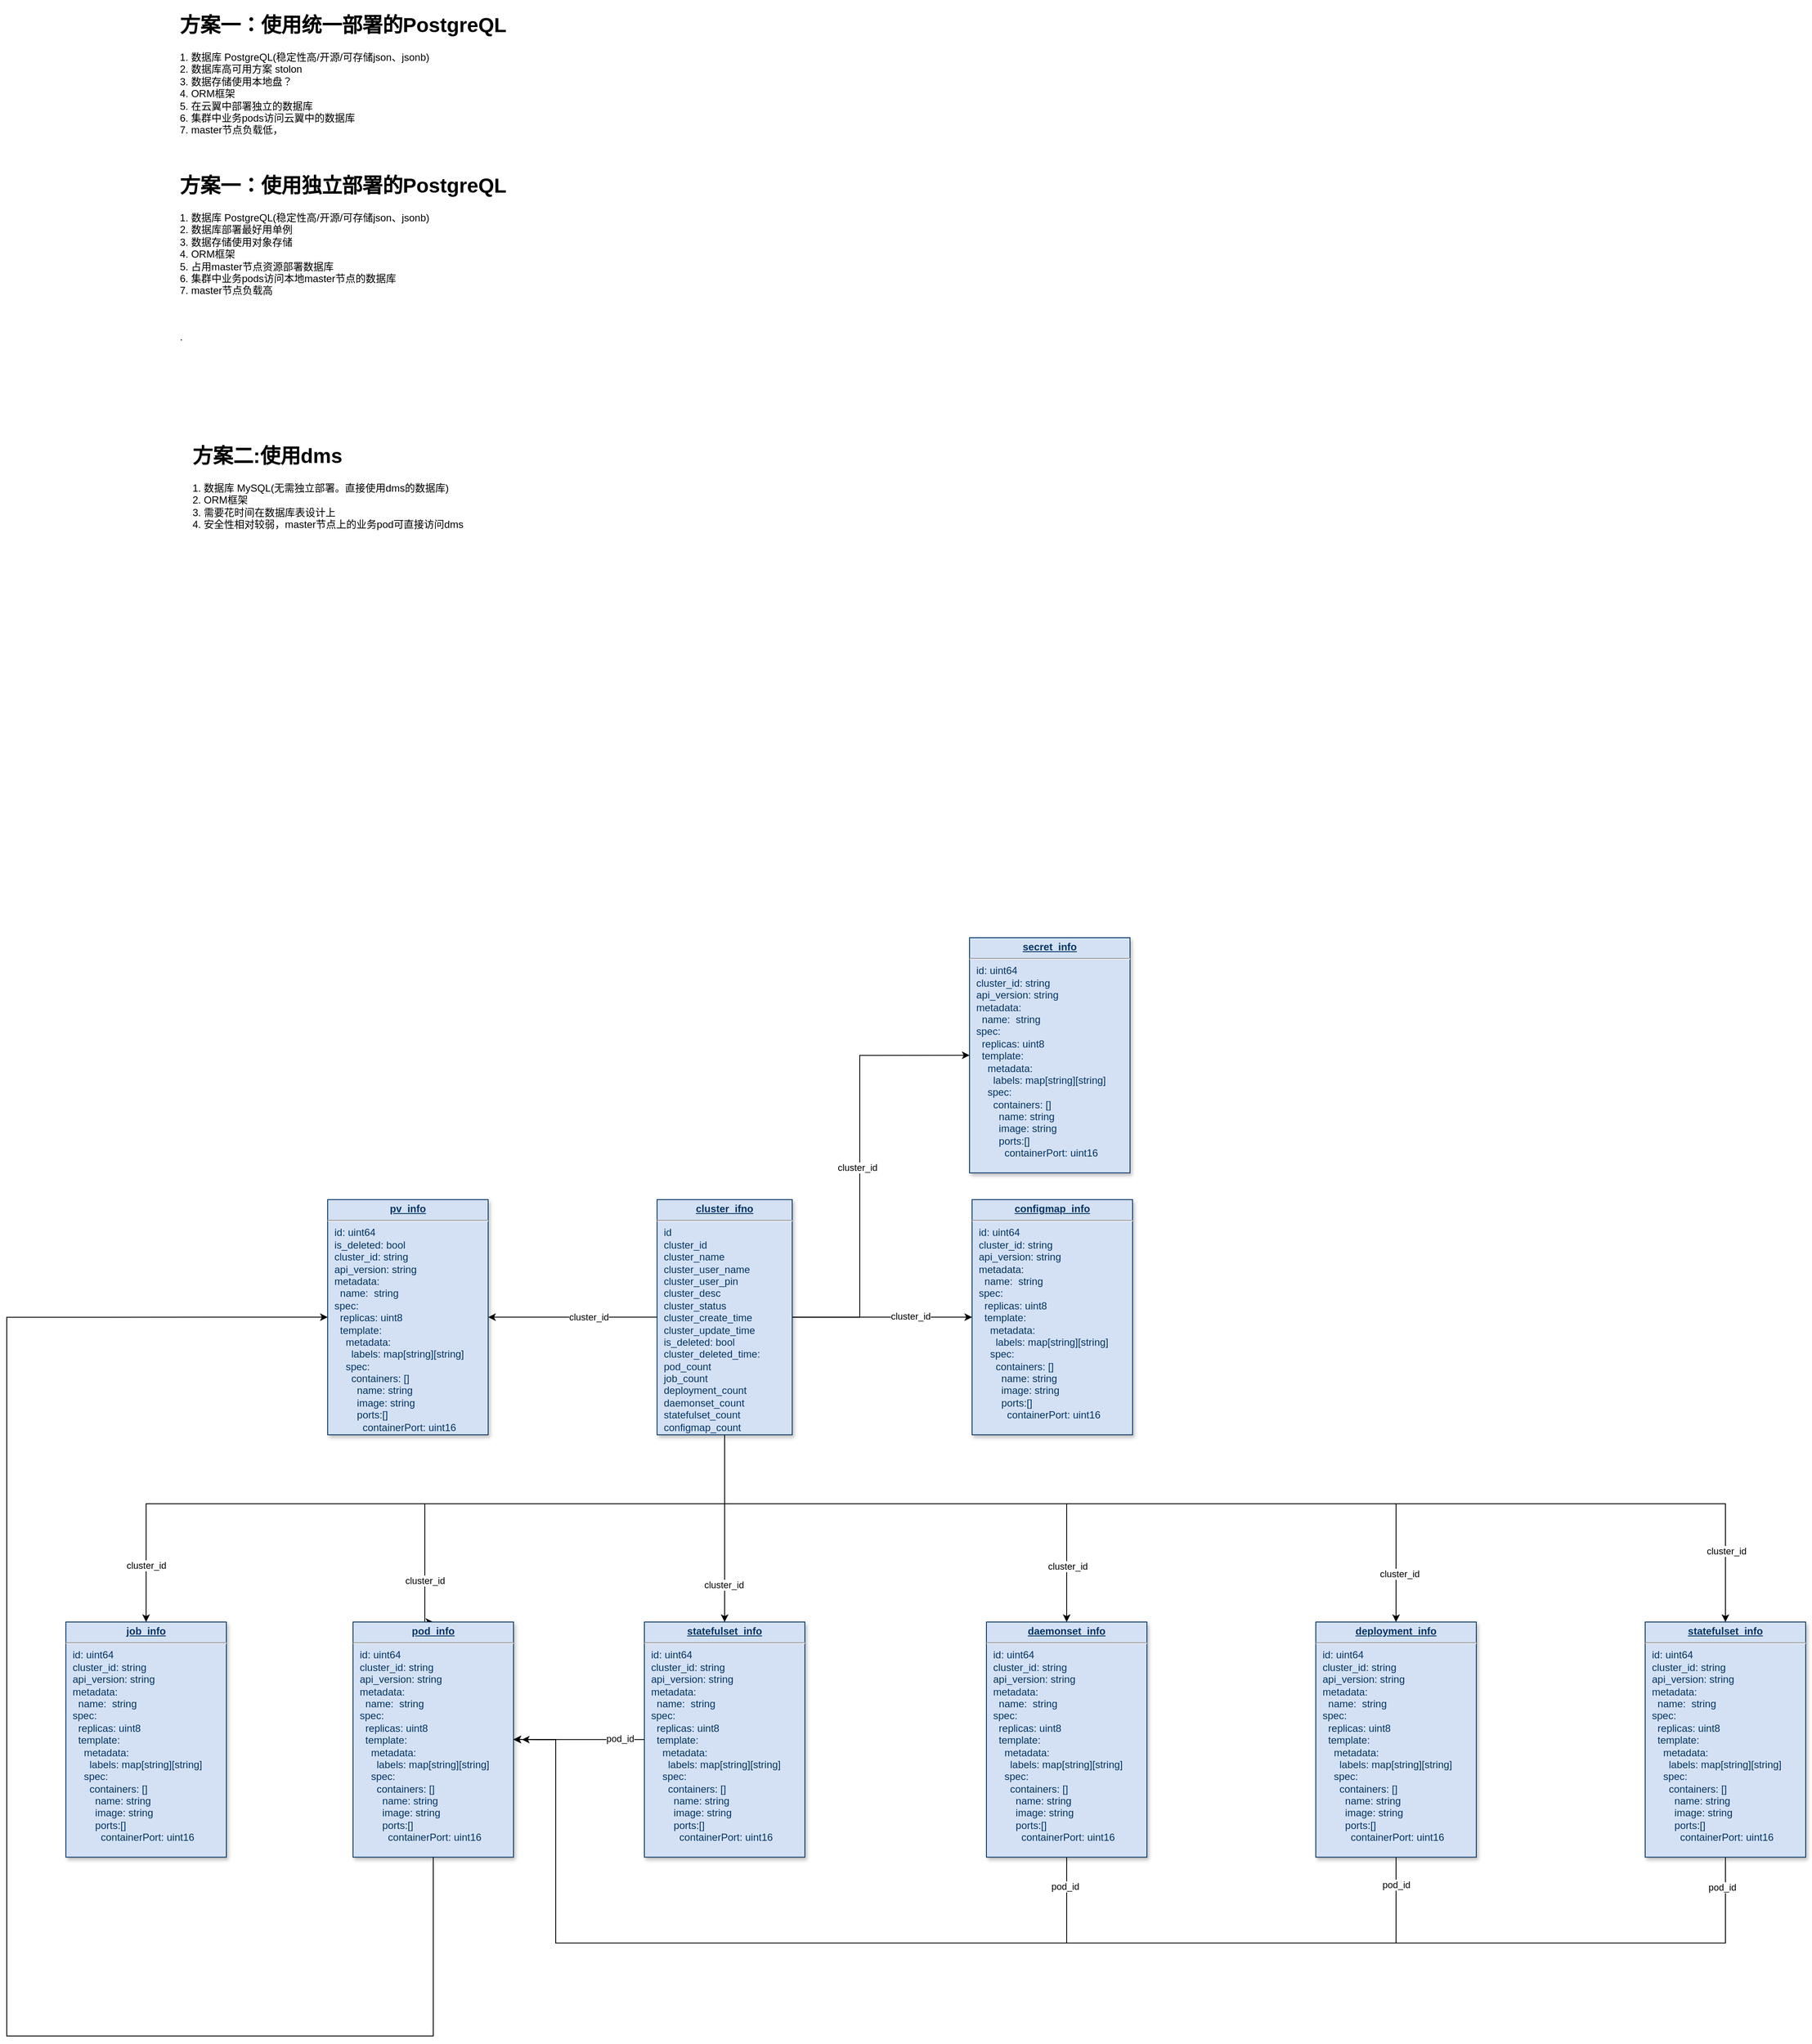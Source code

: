 <mxfile version="14.6.13" type="github">
  <diagram name="Page-1" id="efa7a0a1-bf9b-a30e-e6df-94a7791c09e9">
    <mxGraphModel dx="3768" dy="2290" grid="1" gridSize="10" guides="1" tooltips="1" connect="1" arrows="1" fold="1" page="1" pageScale="1" pageWidth="826" pageHeight="1169" background="#ffffff" math="0" shadow="0">
      <root>
        <mxCell id="0" />
        <mxCell id="1" parent="0" />
        <mxCell id="mZiMFnjM9PpdxxEZNTX5-127" style="edgeStyle=orthogonalEdgeStyle;rounded=0;orthogonalLoop=1;jettySize=auto;html=1;entryX=0.5;entryY=0;entryDx=0;entryDy=0;" edge="1" parent="1" source="25" target="mZiMFnjM9PpdxxEZNTX5-122">
          <mxGeometry relative="1" as="geometry" />
        </mxCell>
        <mxCell id="mZiMFnjM9PpdxxEZNTX5-144" value="cluster_id" style="edgeLabel;html=1;align=center;verticalAlign=middle;resizable=0;points=[];" vertex="1" connectable="0" parent="mZiMFnjM9PpdxxEZNTX5-127">
          <mxGeometry x="0.599" y="-1" relative="1" as="geometry">
            <mxPoint as="offset" />
          </mxGeometry>
        </mxCell>
        <mxCell id="mZiMFnjM9PpdxxEZNTX5-129" value="" style="edgeStyle=orthogonalEdgeStyle;rounded=0;orthogonalLoop=1;jettySize=auto;html=1;" edge="1" parent="1" source="25" target="mZiMFnjM9PpdxxEZNTX5-125">
          <mxGeometry relative="1" as="geometry" />
        </mxCell>
        <mxCell id="mZiMFnjM9PpdxxEZNTX5-130" value="cluster_id" style="edgeLabel;html=1;align=center;verticalAlign=middle;resizable=0;points=[];" vertex="1" connectable="0" parent="mZiMFnjM9PpdxxEZNTX5-129">
          <mxGeometry x="0.254" y="1" relative="1" as="geometry">
            <mxPoint x="6" as="offset" />
          </mxGeometry>
        </mxCell>
        <mxCell id="mZiMFnjM9PpdxxEZNTX5-131" style="edgeStyle=orthogonalEdgeStyle;rounded=0;orthogonalLoop=1;jettySize=auto;html=1;entryX=0;entryY=0.5;entryDx=0;entryDy=0;" edge="1" parent="1" source="25" target="mZiMFnjM9PpdxxEZNTX5-126">
          <mxGeometry relative="1" as="geometry">
            <Array as="points">
              <mxPoint x="280" y="429" />
              <mxPoint x="280" y="119" />
            </Array>
          </mxGeometry>
        </mxCell>
        <mxCell id="mZiMFnjM9PpdxxEZNTX5-133" value="cluster_id" style="edgeLabel;html=1;align=center;verticalAlign=middle;resizable=0;points=[];" vertex="1" connectable="0" parent="mZiMFnjM9PpdxxEZNTX5-131">
          <mxGeometry x="-0.011" y="3" relative="1" as="geometry">
            <mxPoint as="offset" />
          </mxGeometry>
        </mxCell>
        <mxCell id="mZiMFnjM9PpdxxEZNTX5-134" style="edgeStyle=orthogonalEdgeStyle;rounded=0;orthogonalLoop=1;jettySize=auto;html=1;" edge="1" parent="1" source="25" target="mZiMFnjM9PpdxxEZNTX5-124">
          <mxGeometry relative="1" as="geometry" />
        </mxCell>
        <mxCell id="mZiMFnjM9PpdxxEZNTX5-135" value="cluster_id" style="edgeLabel;html=1;align=center;verticalAlign=middle;resizable=0;points=[];" vertex="1" connectable="0" parent="mZiMFnjM9PpdxxEZNTX5-134">
          <mxGeometry x="-0.19" relative="1" as="geometry">
            <mxPoint as="offset" />
          </mxGeometry>
        </mxCell>
        <mxCell id="mZiMFnjM9PpdxxEZNTX5-136" style="edgeStyle=orthogonalEdgeStyle;rounded=0;orthogonalLoop=1;jettySize=auto;html=1;" edge="1" parent="1" source="25" target="mZiMFnjM9PpdxxEZNTX5-119">
          <mxGeometry relative="1" as="geometry">
            <Array as="points">
              <mxPoint x="120" y="650" />
              <mxPoint x="-565" y="650" />
            </Array>
          </mxGeometry>
        </mxCell>
        <mxCell id="mZiMFnjM9PpdxxEZNTX5-146" value="cluster_id" style="edgeLabel;html=1;align=center;verticalAlign=middle;resizable=0;points=[];" vertex="1" connectable="0" parent="mZiMFnjM9PpdxxEZNTX5-136">
          <mxGeometry x="0.852" relative="1" as="geometry">
            <mxPoint as="offset" />
          </mxGeometry>
        </mxCell>
        <mxCell id="mZiMFnjM9PpdxxEZNTX5-137" style="edgeStyle=orthogonalEdgeStyle;rounded=0;orthogonalLoop=1;jettySize=auto;html=1;entryX=0.5;entryY=0;entryDx=0;entryDy=0;" edge="1" parent="1" target="mZiMFnjM9PpdxxEZNTX5-114">
          <mxGeometry relative="1" as="geometry">
            <mxPoint x="120" y="570" as="sourcePoint" />
            <Array as="points">
              <mxPoint x="120" y="650" />
              <mxPoint x="-235" y="650" />
            </Array>
          </mxGeometry>
        </mxCell>
        <mxCell id="mZiMFnjM9PpdxxEZNTX5-145" value="cluster_id" style="edgeLabel;html=1;align=center;verticalAlign=middle;resizable=0;points=[];" vertex="1" connectable="0" parent="mZiMFnjM9PpdxxEZNTX5-137">
          <mxGeometry x="0.799" relative="1" as="geometry">
            <mxPoint as="offset" />
          </mxGeometry>
        </mxCell>
        <mxCell id="mZiMFnjM9PpdxxEZNTX5-138" style="edgeStyle=orthogonalEdgeStyle;rounded=0;orthogonalLoop=1;jettySize=auto;html=1;" edge="1" parent="1" source="25" target="mZiMFnjM9PpdxxEZNTX5-121">
          <mxGeometry relative="1" as="geometry">
            <Array as="points">
              <mxPoint x="120" y="650" />
              <mxPoint x="525" y="650" />
            </Array>
          </mxGeometry>
        </mxCell>
        <mxCell id="mZiMFnjM9PpdxxEZNTX5-142" value="cluster_id" style="edgeLabel;html=1;align=center;verticalAlign=middle;resizable=0;points=[];" vertex="1" connectable="0" parent="mZiMFnjM9PpdxxEZNTX5-138">
          <mxGeometry x="0.787" y="1" relative="1" as="geometry">
            <mxPoint as="offset" />
          </mxGeometry>
        </mxCell>
        <mxCell id="mZiMFnjM9PpdxxEZNTX5-140" style="edgeStyle=orthogonalEdgeStyle;rounded=0;orthogonalLoop=1;jettySize=auto;html=1;" edge="1" parent="1" source="25" target="mZiMFnjM9PpdxxEZNTX5-123">
          <mxGeometry relative="1" as="geometry">
            <Array as="points">
              <mxPoint x="120" y="650" />
              <mxPoint x="1305" y="650" />
            </Array>
          </mxGeometry>
        </mxCell>
        <mxCell id="mZiMFnjM9PpdxxEZNTX5-143" value="cluster_id" style="edgeLabel;html=1;align=center;verticalAlign=middle;resizable=0;points=[];" vertex="1" connectable="0" parent="mZiMFnjM9PpdxxEZNTX5-140">
          <mxGeometry x="0.88" y="1" relative="1" as="geometry">
            <mxPoint as="offset" />
          </mxGeometry>
        </mxCell>
        <mxCell id="mZiMFnjM9PpdxxEZNTX5-152" style="edgeStyle=orthogonalEdgeStyle;rounded=0;orthogonalLoop=1;jettySize=auto;html=1;entryX=0.5;entryY=0;entryDx=0;entryDy=0;" edge="1" parent="1" source="25" target="mZiMFnjM9PpdxxEZNTX5-120">
          <mxGeometry relative="1" as="geometry">
            <Array as="points">
              <mxPoint x="120" y="650" />
              <mxPoint x="915" y="650" />
            </Array>
          </mxGeometry>
        </mxCell>
        <mxCell id="mZiMFnjM9PpdxxEZNTX5-153" value="cluster_id" style="edgeLabel;html=1;align=center;verticalAlign=middle;resizable=0;points=[];" vertex="1" connectable="0" parent="mZiMFnjM9PpdxxEZNTX5-152">
          <mxGeometry x="0.888" y="4" relative="1" as="geometry">
            <mxPoint as="offset" />
          </mxGeometry>
        </mxCell>
        <mxCell id="25" value="&lt;p style=&quot;margin: 0px ; margin-top: 4px ; text-align: center ; text-decoration: underline&quot;&gt;&lt;b&gt;cluster_ifno&lt;/b&gt;&lt;/p&gt;&lt;hr&gt;&lt;p style=&quot;margin: 0px ; margin-left: 8px&quot;&gt;id&lt;/p&gt;&lt;p style=&quot;margin: 0px ; margin-left: 8px&quot;&gt;cluster_id&lt;/p&gt;&lt;p style=&quot;margin: 0px ; margin-left: 8px&quot;&gt;cluster_name&lt;/p&gt;&lt;p style=&quot;margin: 0px ; margin-left: 8px&quot;&gt;cluster_user_name&lt;/p&gt;&lt;p style=&quot;margin: 0px ; margin-left: 8px&quot;&gt;cluster_user_pin&lt;/p&gt;&lt;p style=&quot;margin: 0px ; margin-left: 8px&quot;&gt;cluster_desc&lt;/p&gt;&lt;p style=&quot;margin: 0px ; margin-left: 8px&quot;&gt;cluster_status&lt;/p&gt;&lt;p style=&quot;margin: 0px ; margin-left: 8px&quot;&gt;cluster_create_time&lt;/p&gt;&lt;p style=&quot;margin: 0px ; margin-left: 8px&quot;&gt;cluster_update_time&lt;/p&gt;&lt;p style=&quot;margin: 0px ; margin-left: 8px&quot;&gt;is_deleted: bool&lt;br&gt;&lt;/p&gt;&lt;p style=&quot;margin: 0px ; margin-left: 8px&quot;&gt;cluster_deleted_time:&lt;/p&gt;&lt;p style=&quot;margin: 0px ; margin-left: 8px&quot;&gt;pod_count&lt;/p&gt;&lt;p style=&quot;margin: 0px ; margin-left: 8px&quot;&gt;job_count&lt;/p&gt;&lt;p style=&quot;margin: 0px ; margin-left: 8px&quot;&gt;deployment_count&lt;/p&gt;&lt;p style=&quot;margin: 0px ; margin-left: 8px&quot;&gt;daemonset_count&lt;/p&gt;&lt;p style=&quot;margin: 0px ; margin-left: 8px&quot;&gt;statefulset_count&lt;/p&gt;&lt;p style=&quot;margin: 0px ; margin-left: 8px&quot;&gt;configmap_count&lt;/p&gt;&lt;p style=&quot;margin: 0px ; margin-left: 8px&quot;&gt;secret_coount&lt;/p&gt;&lt;p style=&quot;margin: 0px ; margin-left: 8px&quot;&gt;pv_count&lt;/p&gt;&lt;p style=&quot;margin: 0px ; margin-left: 8px&quot;&gt;&lt;br&gt;&lt;/p&gt;&lt;p style=&quot;margin: 0px ; margin-left: 8px&quot;&gt;&lt;br&gt;&lt;/p&gt;" style="verticalAlign=top;align=left;overflow=fill;fontSize=12;fontFamily=Helvetica;html=1;strokeColor=#003366;shadow=1;fillColor=#D4E1F5;fontColor=#003366" parent="1" vertex="1">
          <mxGeometry x="40" y="290" width="160" height="278.36" as="geometry" />
        </mxCell>
        <mxCell id="mZiMFnjM9PpdxxEZNTX5-114" value="&lt;p style=&quot;margin: 0px ; margin-top: 4px ; text-align: center ; text-decoration: underline&quot;&gt;&lt;b&gt;pod_info&lt;/b&gt;&lt;/p&gt;&lt;hr&gt;&lt;p style=&quot;margin: 0px ; margin-left: 8px&quot;&gt;id: uint64&lt;/p&gt;&lt;p style=&quot;margin: 0px ; margin-left: 8px&quot;&gt;cluster_id: string&lt;/p&gt;&lt;p style=&quot;margin: 0px ; margin-left: 8px&quot;&gt;api_version: string&lt;/p&gt;&lt;p style=&quot;margin: 0px ; margin-left: 8px&quot;&gt;metadata:&lt;/p&gt;&lt;p style=&quot;margin: 0px ; margin-left: 8px&quot;&gt;&amp;nbsp; name:&amp;nbsp; string&lt;/p&gt;&lt;p style=&quot;margin: 0px ; margin-left: 8px&quot;&gt;spec:&lt;/p&gt;&lt;p style=&quot;margin: 0px ; margin-left: 8px&quot;&gt;&amp;nbsp; replicas: uint8&lt;/p&gt;&lt;p style=&quot;margin: 0px ; margin-left: 8px&quot;&gt;&amp;nbsp; template:&lt;/p&gt;&lt;p style=&quot;margin: 0px ; margin-left: 8px&quot;&gt;&amp;nbsp; &amp;nbsp; metadata:&amp;nbsp;&lt;/p&gt;&lt;p style=&quot;margin: 0px ; margin-left: 8px&quot;&gt;&amp;nbsp; &amp;nbsp; &amp;nbsp; labels: map[string][string]&lt;/p&gt;&lt;p style=&quot;margin: 0px ; margin-left: 8px&quot;&gt;&amp;nbsp; &amp;nbsp; spec:&lt;/p&gt;&lt;p style=&quot;margin: 0px ; margin-left: 8px&quot;&gt;&amp;nbsp; &amp;nbsp; &amp;nbsp; containers: []&lt;/p&gt;&lt;p style=&quot;margin: 0px ; margin-left: 8px&quot;&gt;&amp;nbsp; &amp;nbsp; &amp;nbsp; &amp;nbsp; name: string&lt;/p&gt;&lt;p style=&quot;margin: 0px ; margin-left: 8px&quot;&gt;&amp;nbsp; &amp;nbsp; &amp;nbsp; &amp;nbsp; image: string&lt;br&gt;&lt;/p&gt;&lt;p style=&quot;margin: 0px ; margin-left: 8px&quot;&gt;&amp;nbsp; &amp;nbsp; &amp;nbsp; &amp;nbsp; ports:[]&lt;br&gt;&lt;/p&gt;&lt;p style=&quot;margin: 0px ; margin-left: 8px&quot;&gt;&amp;nbsp; &amp;nbsp; &amp;nbsp; &amp;nbsp; &amp;nbsp; containerPort: uint16&lt;br&gt;&lt;/p&gt;&lt;p style=&quot;margin: 0px ; margin-left: 8px&quot;&gt;&amp;nbsp; &amp;nbsp; &amp;nbsp; &amp;nbsp; &amp;nbsp;&amp;nbsp;&lt;br&gt;&lt;/p&gt;&lt;p style=&quot;margin: 0px ; margin-left: 8px&quot;&gt;&amp;nbsp;&amp;nbsp;&lt;br&gt;&lt;/p&gt;&lt;p style=&quot;margin: 0px ; margin-left: 8px&quot;&gt;&lt;br&gt;&lt;/p&gt;" style="verticalAlign=top;align=left;overflow=fill;fontSize=12;fontFamily=Helvetica;html=1;strokeColor=#003366;shadow=1;fillColor=#D4E1F5;fontColor=#003366" vertex="1" parent="1">
          <mxGeometry x="-320" y="790" width="190" height="278.36" as="geometry" />
        </mxCell>
        <mxCell id="mZiMFnjM9PpdxxEZNTX5-119" value="&lt;p style=&quot;margin: 0px ; margin-top: 4px ; text-align: center ; text-decoration: underline&quot;&gt;&lt;b&gt;job_info&lt;/b&gt;&lt;/p&gt;&lt;hr&gt;&lt;p style=&quot;margin: 0px ; margin-left: 8px&quot;&gt;id: uint64&lt;/p&gt;&lt;p style=&quot;margin: 0px ; margin-left: 8px&quot;&gt;cluster_id: string&lt;/p&gt;&lt;p style=&quot;margin: 0px ; margin-left: 8px&quot;&gt;api_version: string&lt;/p&gt;&lt;p style=&quot;margin: 0px ; margin-left: 8px&quot;&gt;metadata:&lt;/p&gt;&lt;p style=&quot;margin: 0px ; margin-left: 8px&quot;&gt;&amp;nbsp; name:&amp;nbsp; string&lt;/p&gt;&lt;p style=&quot;margin: 0px ; margin-left: 8px&quot;&gt;spec:&lt;/p&gt;&lt;p style=&quot;margin: 0px ; margin-left: 8px&quot;&gt;&amp;nbsp; replicas: uint8&lt;/p&gt;&lt;p style=&quot;margin: 0px ; margin-left: 8px&quot;&gt;&amp;nbsp; template:&lt;/p&gt;&lt;p style=&quot;margin: 0px ; margin-left: 8px&quot;&gt;&amp;nbsp; &amp;nbsp; metadata:&amp;nbsp;&lt;/p&gt;&lt;p style=&quot;margin: 0px ; margin-left: 8px&quot;&gt;&amp;nbsp; &amp;nbsp; &amp;nbsp; labels: map[string][string]&lt;/p&gt;&lt;p style=&quot;margin: 0px ; margin-left: 8px&quot;&gt;&amp;nbsp; &amp;nbsp; spec:&lt;/p&gt;&lt;p style=&quot;margin: 0px ; margin-left: 8px&quot;&gt;&amp;nbsp; &amp;nbsp; &amp;nbsp; containers: []&lt;/p&gt;&lt;p style=&quot;margin: 0px ; margin-left: 8px&quot;&gt;&amp;nbsp; &amp;nbsp; &amp;nbsp; &amp;nbsp; name: string&lt;/p&gt;&lt;p style=&quot;margin: 0px ; margin-left: 8px&quot;&gt;&amp;nbsp; &amp;nbsp; &amp;nbsp; &amp;nbsp; image: string&lt;br&gt;&lt;/p&gt;&lt;p style=&quot;margin: 0px ; margin-left: 8px&quot;&gt;&amp;nbsp; &amp;nbsp; &amp;nbsp; &amp;nbsp; ports:[]&lt;br&gt;&lt;/p&gt;&lt;p style=&quot;margin: 0px ; margin-left: 8px&quot;&gt;&amp;nbsp; &amp;nbsp; &amp;nbsp; &amp;nbsp; &amp;nbsp; containerPort: uint16&lt;br&gt;&lt;/p&gt;&lt;p style=&quot;margin: 0px ; margin-left: 8px&quot;&gt;&amp;nbsp; &amp;nbsp; &amp;nbsp; &amp;nbsp; &amp;nbsp;&amp;nbsp;&lt;br&gt;&lt;/p&gt;&lt;p style=&quot;margin: 0px ; margin-left: 8px&quot;&gt;&amp;nbsp;&amp;nbsp;&lt;br&gt;&lt;/p&gt;&lt;p style=&quot;margin: 0px ; margin-left: 8px&quot;&gt;&lt;br&gt;&lt;/p&gt;" style="verticalAlign=top;align=left;overflow=fill;fontSize=12;fontFamily=Helvetica;html=1;strokeColor=#003366;shadow=1;fillColor=#D4E1F5;fontColor=#003366" vertex="1" parent="1">
          <mxGeometry x="-660" y="790" width="190" height="278.36" as="geometry" />
        </mxCell>
        <mxCell id="mZiMFnjM9PpdxxEZNTX5-158" style="edgeStyle=orthogonalEdgeStyle;rounded=0;orthogonalLoop=1;jettySize=auto;html=1;" edge="1" parent="1" source="mZiMFnjM9PpdxxEZNTX5-120">
          <mxGeometry relative="1" as="geometry">
            <mxPoint x="-120" y="929.18" as="targetPoint" />
            <Array as="points">
              <mxPoint x="915" y="1170" />
              <mxPoint x="-80" y="1170" />
              <mxPoint x="-80" y="929" />
            </Array>
          </mxGeometry>
        </mxCell>
        <mxCell id="mZiMFnjM9PpdxxEZNTX5-163" value="pod_id" style="edgeLabel;html=1;align=center;verticalAlign=middle;resizable=0;points=[];" vertex="1" connectable="0" parent="mZiMFnjM9PpdxxEZNTX5-158">
          <mxGeometry x="-0.953" relative="1" as="geometry">
            <mxPoint as="offset" />
          </mxGeometry>
        </mxCell>
        <mxCell id="mZiMFnjM9PpdxxEZNTX5-120" value="&lt;p style=&quot;margin: 0px ; margin-top: 4px ; text-align: center ; text-decoration: underline&quot;&gt;&lt;b&gt;deployment_info&lt;/b&gt;&lt;/p&gt;&lt;hr&gt;&lt;p style=&quot;margin: 0px ; margin-left: 8px&quot;&gt;id: uint64&lt;/p&gt;&lt;p style=&quot;margin: 0px ; margin-left: 8px&quot;&gt;cluster_id: string&lt;/p&gt;&lt;p style=&quot;margin: 0px ; margin-left: 8px&quot;&gt;api_version: string&lt;/p&gt;&lt;p style=&quot;margin: 0px ; margin-left: 8px&quot;&gt;metadata:&lt;/p&gt;&lt;p style=&quot;margin: 0px ; margin-left: 8px&quot;&gt;&amp;nbsp; name:&amp;nbsp; string&lt;/p&gt;&lt;p style=&quot;margin: 0px ; margin-left: 8px&quot;&gt;spec:&lt;/p&gt;&lt;p style=&quot;margin: 0px ; margin-left: 8px&quot;&gt;&amp;nbsp; replicas: uint8&lt;/p&gt;&lt;p style=&quot;margin: 0px ; margin-left: 8px&quot;&gt;&amp;nbsp; template:&lt;/p&gt;&lt;p style=&quot;margin: 0px ; margin-left: 8px&quot;&gt;&amp;nbsp; &amp;nbsp; metadata:&amp;nbsp;&lt;/p&gt;&lt;p style=&quot;margin: 0px ; margin-left: 8px&quot;&gt;&amp;nbsp; &amp;nbsp; &amp;nbsp; labels: map[string][string]&lt;/p&gt;&lt;p style=&quot;margin: 0px ; margin-left: 8px&quot;&gt;&amp;nbsp; &amp;nbsp; spec:&lt;/p&gt;&lt;p style=&quot;margin: 0px ; margin-left: 8px&quot;&gt;&amp;nbsp; &amp;nbsp; &amp;nbsp; containers: []&lt;/p&gt;&lt;p style=&quot;margin: 0px ; margin-left: 8px&quot;&gt;&amp;nbsp; &amp;nbsp; &amp;nbsp; &amp;nbsp; name: string&lt;/p&gt;&lt;p style=&quot;margin: 0px ; margin-left: 8px&quot;&gt;&amp;nbsp; &amp;nbsp; &amp;nbsp; &amp;nbsp; image: string&lt;br&gt;&lt;/p&gt;&lt;p style=&quot;margin: 0px ; margin-left: 8px&quot;&gt;&amp;nbsp; &amp;nbsp; &amp;nbsp; &amp;nbsp; ports:[]&lt;br&gt;&lt;/p&gt;&lt;p style=&quot;margin: 0px ; margin-left: 8px&quot;&gt;&amp;nbsp; &amp;nbsp; &amp;nbsp; &amp;nbsp; &amp;nbsp; containerPort: uint16&lt;br&gt;&lt;/p&gt;&lt;p style=&quot;margin: 0px ; margin-left: 8px&quot;&gt;&amp;nbsp; &amp;nbsp; &amp;nbsp; &amp;nbsp; &amp;nbsp;&amp;nbsp;&lt;br&gt;&lt;/p&gt;&lt;p style=&quot;margin: 0px ; margin-left: 8px&quot;&gt;&amp;nbsp;&amp;nbsp;&lt;br&gt;&lt;/p&gt;&lt;p style=&quot;margin: 0px ; margin-left: 8px&quot;&gt;&lt;br&gt;&lt;/p&gt;" style="verticalAlign=top;align=left;overflow=fill;fontSize=12;fontFamily=Helvetica;html=1;strokeColor=#003366;shadow=1;fillColor=#D4E1F5;fontColor=#003366" vertex="1" parent="1">
          <mxGeometry x="820" y="790" width="190" height="278.36" as="geometry" />
        </mxCell>
        <mxCell id="mZiMFnjM9PpdxxEZNTX5-147" style="edgeStyle=orthogonalEdgeStyle;rounded=0;orthogonalLoop=1;jettySize=auto;html=1;entryX=0;entryY=0.5;entryDx=0;entryDy=0;exitX=0.5;exitY=1;exitDx=0;exitDy=0;" edge="1" parent="1" source="mZiMFnjM9PpdxxEZNTX5-114" target="mZiMFnjM9PpdxxEZNTX5-124">
          <mxGeometry relative="1" as="geometry">
            <Array as="points">
              <mxPoint x="-225" y="1280" />
              <mxPoint x="-730" y="1280" />
              <mxPoint x="-730" y="429" />
            </Array>
          </mxGeometry>
        </mxCell>
        <mxCell id="mZiMFnjM9PpdxxEZNTX5-160" style="edgeStyle=orthogonalEdgeStyle;rounded=0;orthogonalLoop=1;jettySize=auto;html=1;entryX=1;entryY=0.5;entryDx=0;entryDy=0;" edge="1" parent="1" source="mZiMFnjM9PpdxxEZNTX5-122" target="mZiMFnjM9PpdxxEZNTX5-114">
          <mxGeometry relative="1" as="geometry" />
        </mxCell>
        <mxCell id="mZiMFnjM9PpdxxEZNTX5-161" value="pod_id" style="edgeLabel;html=1;align=center;verticalAlign=middle;resizable=0;points=[];" vertex="1" connectable="0" parent="mZiMFnjM9PpdxxEZNTX5-160">
          <mxGeometry x="-0.626" y="-1" relative="1" as="geometry">
            <mxPoint as="offset" />
          </mxGeometry>
        </mxCell>
        <mxCell id="mZiMFnjM9PpdxxEZNTX5-122" value="&lt;p style=&quot;margin: 0px ; margin-top: 4px ; text-align: center ; text-decoration: underline&quot;&gt;&lt;b&gt;statefulset_info&lt;/b&gt;&lt;/p&gt;&lt;hr&gt;&lt;p style=&quot;margin: 0px ; margin-left: 8px&quot;&gt;id: uint64&lt;/p&gt;&lt;p style=&quot;margin: 0px ; margin-left: 8px&quot;&gt;cluster_id: string&lt;/p&gt;&lt;p style=&quot;margin: 0px ; margin-left: 8px&quot;&gt;api_version: string&lt;/p&gt;&lt;p style=&quot;margin: 0px ; margin-left: 8px&quot;&gt;metadata:&lt;/p&gt;&lt;p style=&quot;margin: 0px ; margin-left: 8px&quot;&gt;&amp;nbsp; name:&amp;nbsp; string&lt;/p&gt;&lt;p style=&quot;margin: 0px ; margin-left: 8px&quot;&gt;spec:&lt;/p&gt;&lt;p style=&quot;margin: 0px ; margin-left: 8px&quot;&gt;&amp;nbsp; replicas: uint8&lt;/p&gt;&lt;p style=&quot;margin: 0px ; margin-left: 8px&quot;&gt;&amp;nbsp; template:&lt;/p&gt;&lt;p style=&quot;margin: 0px ; margin-left: 8px&quot;&gt;&amp;nbsp; &amp;nbsp; metadata:&amp;nbsp;&lt;/p&gt;&lt;p style=&quot;margin: 0px ; margin-left: 8px&quot;&gt;&amp;nbsp; &amp;nbsp; &amp;nbsp; labels: map[string][string]&lt;/p&gt;&lt;p style=&quot;margin: 0px ; margin-left: 8px&quot;&gt;&amp;nbsp; &amp;nbsp; spec:&lt;/p&gt;&lt;p style=&quot;margin: 0px ; margin-left: 8px&quot;&gt;&amp;nbsp; &amp;nbsp; &amp;nbsp; containers: []&lt;/p&gt;&lt;p style=&quot;margin: 0px ; margin-left: 8px&quot;&gt;&amp;nbsp; &amp;nbsp; &amp;nbsp; &amp;nbsp; name: string&lt;/p&gt;&lt;p style=&quot;margin: 0px ; margin-left: 8px&quot;&gt;&amp;nbsp; &amp;nbsp; &amp;nbsp; &amp;nbsp; image: string&lt;br&gt;&lt;/p&gt;&lt;p style=&quot;margin: 0px ; margin-left: 8px&quot;&gt;&amp;nbsp; &amp;nbsp; &amp;nbsp; &amp;nbsp; ports:[]&lt;br&gt;&lt;/p&gt;&lt;p style=&quot;margin: 0px ; margin-left: 8px&quot;&gt;&amp;nbsp; &amp;nbsp; &amp;nbsp; &amp;nbsp; &amp;nbsp; containerPort: uint16&lt;br&gt;&lt;/p&gt;&lt;p style=&quot;margin: 0px ; margin-left: 8px&quot;&gt;&amp;nbsp; &amp;nbsp; &amp;nbsp; &amp;nbsp; &amp;nbsp;&amp;nbsp;&lt;br&gt;&lt;/p&gt;&lt;p style=&quot;margin: 0px ; margin-left: 8px&quot;&gt;&amp;nbsp;&amp;nbsp;&lt;br&gt;&lt;/p&gt;&lt;p style=&quot;margin: 0px ; margin-left: 8px&quot;&gt;&lt;br&gt;&lt;/p&gt;" style="verticalAlign=top;align=left;overflow=fill;fontSize=12;fontFamily=Helvetica;html=1;strokeColor=#003366;shadow=1;fillColor=#D4E1F5;fontColor=#003366" vertex="1" parent="1">
          <mxGeometry x="25" y="790.0" width="190" height="278.36" as="geometry" />
        </mxCell>
        <mxCell id="mZiMFnjM9PpdxxEZNTX5-159" style="edgeStyle=orthogonalEdgeStyle;rounded=0;orthogonalLoop=1;jettySize=auto;html=1;" edge="1" parent="1" source="mZiMFnjM9PpdxxEZNTX5-123" target="mZiMFnjM9PpdxxEZNTX5-114">
          <mxGeometry relative="1" as="geometry">
            <Array as="points">
              <mxPoint x="1305" y="1170" />
              <mxPoint x="-80" y="1170" />
              <mxPoint x="-80" y="929" />
            </Array>
          </mxGeometry>
        </mxCell>
        <mxCell id="mZiMFnjM9PpdxxEZNTX5-164" value="pod_id" style="edgeLabel;html=1;align=center;verticalAlign=middle;resizable=0;points=[];" vertex="1" connectable="0" parent="mZiMFnjM9PpdxxEZNTX5-159">
          <mxGeometry x="-0.96" y="-4" relative="1" as="geometry">
            <mxPoint as="offset" />
          </mxGeometry>
        </mxCell>
        <mxCell id="mZiMFnjM9PpdxxEZNTX5-123" value="&lt;p style=&quot;margin: 0px ; margin-top: 4px ; text-align: center ; text-decoration: underline&quot;&gt;&lt;b&gt;statefulset_info&lt;/b&gt;&lt;/p&gt;&lt;hr&gt;&lt;p style=&quot;margin: 0px ; margin-left: 8px&quot;&gt;id: uint64&lt;/p&gt;&lt;p style=&quot;margin: 0px ; margin-left: 8px&quot;&gt;cluster_id: string&lt;/p&gt;&lt;p style=&quot;margin: 0px ; margin-left: 8px&quot;&gt;api_version: string&lt;/p&gt;&lt;p style=&quot;margin: 0px ; margin-left: 8px&quot;&gt;metadata:&lt;/p&gt;&lt;p style=&quot;margin: 0px ; margin-left: 8px&quot;&gt;&amp;nbsp; name:&amp;nbsp; string&lt;/p&gt;&lt;p style=&quot;margin: 0px ; margin-left: 8px&quot;&gt;spec:&lt;/p&gt;&lt;p style=&quot;margin: 0px ; margin-left: 8px&quot;&gt;&amp;nbsp; replicas: uint8&lt;/p&gt;&lt;p style=&quot;margin: 0px ; margin-left: 8px&quot;&gt;&amp;nbsp; template:&lt;/p&gt;&lt;p style=&quot;margin: 0px ; margin-left: 8px&quot;&gt;&amp;nbsp; &amp;nbsp; metadata:&amp;nbsp;&lt;/p&gt;&lt;p style=&quot;margin: 0px ; margin-left: 8px&quot;&gt;&amp;nbsp; &amp;nbsp; &amp;nbsp; labels: map[string][string]&lt;/p&gt;&lt;p style=&quot;margin: 0px ; margin-left: 8px&quot;&gt;&amp;nbsp; &amp;nbsp; spec:&lt;/p&gt;&lt;p style=&quot;margin: 0px ; margin-left: 8px&quot;&gt;&amp;nbsp; &amp;nbsp; &amp;nbsp; containers: []&lt;/p&gt;&lt;p style=&quot;margin: 0px ; margin-left: 8px&quot;&gt;&amp;nbsp; &amp;nbsp; &amp;nbsp; &amp;nbsp; name: string&lt;/p&gt;&lt;p style=&quot;margin: 0px ; margin-left: 8px&quot;&gt;&amp;nbsp; &amp;nbsp; &amp;nbsp; &amp;nbsp; image: string&lt;br&gt;&lt;/p&gt;&lt;p style=&quot;margin: 0px ; margin-left: 8px&quot;&gt;&amp;nbsp; &amp;nbsp; &amp;nbsp; &amp;nbsp; ports:[]&lt;br&gt;&lt;/p&gt;&lt;p style=&quot;margin: 0px ; margin-left: 8px&quot;&gt;&amp;nbsp; &amp;nbsp; &amp;nbsp; &amp;nbsp; &amp;nbsp; containerPort: uint16&lt;br&gt;&lt;/p&gt;&lt;p style=&quot;margin: 0px ; margin-left: 8px&quot;&gt;&amp;nbsp; &amp;nbsp; &amp;nbsp; &amp;nbsp; &amp;nbsp;&amp;nbsp;&lt;br&gt;&lt;/p&gt;&lt;p style=&quot;margin: 0px ; margin-left: 8px&quot;&gt;&amp;nbsp;&amp;nbsp;&lt;br&gt;&lt;/p&gt;&lt;p style=&quot;margin: 0px ; margin-left: 8px&quot;&gt;&lt;br&gt;&lt;/p&gt;" style="verticalAlign=top;align=left;overflow=fill;fontSize=12;fontFamily=Helvetica;html=1;strokeColor=#003366;shadow=1;fillColor=#D4E1F5;fontColor=#003366" vertex="1" parent="1">
          <mxGeometry x="1210" y="790" width="190" height="278.36" as="geometry" />
        </mxCell>
        <mxCell id="mZiMFnjM9PpdxxEZNTX5-124" value="&lt;p style=&quot;margin: 0px ; margin-top: 4px ; text-align: center ; text-decoration: underline&quot;&gt;&lt;b&gt;pv_info&lt;/b&gt;&lt;/p&gt;&lt;hr&gt;&lt;p style=&quot;margin: 0px ; margin-left: 8px&quot;&gt;id: uint64&lt;/p&gt;&lt;p style=&quot;margin: 0px ; margin-left: 8px&quot;&gt;is_deleted: bool&lt;/p&gt;&lt;p style=&quot;margin: 0px ; margin-left: 8px&quot;&gt;cluster_id: string&lt;/p&gt;&lt;p style=&quot;margin: 0px ; margin-left: 8px&quot;&gt;api_version: string&lt;/p&gt;&lt;p style=&quot;margin: 0px ; margin-left: 8px&quot;&gt;metadata:&lt;/p&gt;&lt;p style=&quot;margin: 0px ; margin-left: 8px&quot;&gt;&amp;nbsp; name:&amp;nbsp; string&lt;/p&gt;&lt;p style=&quot;margin: 0px ; margin-left: 8px&quot;&gt;spec:&lt;/p&gt;&lt;p style=&quot;margin: 0px ; margin-left: 8px&quot;&gt;&amp;nbsp; replicas: uint8&lt;/p&gt;&lt;p style=&quot;margin: 0px ; margin-left: 8px&quot;&gt;&amp;nbsp; template:&lt;/p&gt;&lt;p style=&quot;margin: 0px ; margin-left: 8px&quot;&gt;&amp;nbsp; &amp;nbsp; metadata:&amp;nbsp;&lt;/p&gt;&lt;p style=&quot;margin: 0px ; margin-left: 8px&quot;&gt;&amp;nbsp; &amp;nbsp; &amp;nbsp; labels: map[string][string]&lt;/p&gt;&lt;p style=&quot;margin: 0px ; margin-left: 8px&quot;&gt;&amp;nbsp; &amp;nbsp; spec:&lt;/p&gt;&lt;p style=&quot;margin: 0px ; margin-left: 8px&quot;&gt;&amp;nbsp; &amp;nbsp; &amp;nbsp; containers: []&lt;/p&gt;&lt;p style=&quot;margin: 0px ; margin-left: 8px&quot;&gt;&amp;nbsp; &amp;nbsp; &amp;nbsp; &amp;nbsp; name: string&lt;/p&gt;&lt;p style=&quot;margin: 0px ; margin-left: 8px&quot;&gt;&amp;nbsp; &amp;nbsp; &amp;nbsp; &amp;nbsp; image: string&lt;br&gt;&lt;/p&gt;&lt;p style=&quot;margin: 0px ; margin-left: 8px&quot;&gt;&amp;nbsp; &amp;nbsp; &amp;nbsp; &amp;nbsp; ports:[]&lt;br&gt;&lt;/p&gt;&lt;p style=&quot;margin: 0px ; margin-left: 8px&quot;&gt;&amp;nbsp; &amp;nbsp; &amp;nbsp; &amp;nbsp; &amp;nbsp; containerPort: uint16&lt;br&gt;&lt;/p&gt;&lt;p style=&quot;margin: 0px ; margin-left: 8px&quot;&gt;&amp;nbsp; &amp;nbsp; &amp;nbsp; &amp;nbsp; &amp;nbsp;&amp;nbsp;&lt;br&gt;&lt;/p&gt;&lt;p style=&quot;margin: 0px ; margin-left: 8px&quot;&gt;&amp;nbsp;&amp;nbsp;&lt;br&gt;&lt;/p&gt;&lt;p style=&quot;margin: 0px ; margin-left: 8px&quot;&gt;&lt;br&gt;&lt;/p&gt;" style="verticalAlign=top;align=left;overflow=fill;fontSize=12;fontFamily=Helvetica;html=1;strokeColor=#003366;shadow=1;fillColor=#D4E1F5;fontColor=#003366" vertex="1" parent="1">
          <mxGeometry x="-350" y="290" width="190" height="278.36" as="geometry" />
        </mxCell>
        <mxCell id="mZiMFnjM9PpdxxEZNTX5-125" value="&lt;p style=&quot;margin: 0px ; margin-top: 4px ; text-align: center ; text-decoration: underline&quot;&gt;&lt;b&gt;configmap_info&lt;/b&gt;&lt;/p&gt;&lt;hr&gt;&lt;p style=&quot;margin: 0px ; margin-left: 8px&quot;&gt;id: uint64&lt;/p&gt;&lt;p style=&quot;margin: 0px ; margin-left: 8px&quot;&gt;cluster_id: string&lt;/p&gt;&lt;p style=&quot;margin: 0px ; margin-left: 8px&quot;&gt;api_version: string&lt;/p&gt;&lt;p style=&quot;margin: 0px ; margin-left: 8px&quot;&gt;metadata:&lt;/p&gt;&lt;p style=&quot;margin: 0px ; margin-left: 8px&quot;&gt;&amp;nbsp; name:&amp;nbsp; string&lt;/p&gt;&lt;p style=&quot;margin: 0px ; margin-left: 8px&quot;&gt;spec:&lt;/p&gt;&lt;p style=&quot;margin: 0px ; margin-left: 8px&quot;&gt;&amp;nbsp; replicas: uint8&lt;/p&gt;&lt;p style=&quot;margin: 0px ; margin-left: 8px&quot;&gt;&amp;nbsp; template:&lt;/p&gt;&lt;p style=&quot;margin: 0px ; margin-left: 8px&quot;&gt;&amp;nbsp; &amp;nbsp; metadata:&amp;nbsp;&lt;/p&gt;&lt;p style=&quot;margin: 0px ; margin-left: 8px&quot;&gt;&amp;nbsp; &amp;nbsp; &amp;nbsp; labels: map[string][string]&lt;/p&gt;&lt;p style=&quot;margin: 0px ; margin-left: 8px&quot;&gt;&amp;nbsp; &amp;nbsp; spec:&lt;/p&gt;&lt;p style=&quot;margin: 0px ; margin-left: 8px&quot;&gt;&amp;nbsp; &amp;nbsp; &amp;nbsp; containers: []&lt;/p&gt;&lt;p style=&quot;margin: 0px ; margin-left: 8px&quot;&gt;&amp;nbsp; &amp;nbsp; &amp;nbsp; &amp;nbsp; name: string&lt;/p&gt;&lt;p style=&quot;margin: 0px ; margin-left: 8px&quot;&gt;&amp;nbsp; &amp;nbsp; &amp;nbsp; &amp;nbsp; image: string&lt;br&gt;&lt;/p&gt;&lt;p style=&quot;margin: 0px ; margin-left: 8px&quot;&gt;&amp;nbsp; &amp;nbsp; &amp;nbsp; &amp;nbsp; ports:[]&lt;br&gt;&lt;/p&gt;&lt;p style=&quot;margin: 0px ; margin-left: 8px&quot;&gt;&amp;nbsp; &amp;nbsp; &amp;nbsp; &amp;nbsp; &amp;nbsp; containerPort: uint16&lt;br&gt;&lt;/p&gt;&lt;p style=&quot;margin: 0px ; margin-left: 8px&quot;&gt;&amp;nbsp; &amp;nbsp; &amp;nbsp; &amp;nbsp; &amp;nbsp;&amp;nbsp;&lt;br&gt;&lt;/p&gt;&lt;p style=&quot;margin: 0px ; margin-left: 8px&quot;&gt;&amp;nbsp;&amp;nbsp;&lt;br&gt;&lt;/p&gt;&lt;p style=&quot;margin: 0px ; margin-left: 8px&quot;&gt;&lt;br&gt;&lt;/p&gt;" style="verticalAlign=top;align=left;overflow=fill;fontSize=12;fontFamily=Helvetica;html=1;strokeColor=#003366;shadow=1;fillColor=#D4E1F5;fontColor=#003366" vertex="1" parent="1">
          <mxGeometry x="413" y="290" width="190" height="278.36" as="geometry" />
        </mxCell>
        <mxCell id="mZiMFnjM9PpdxxEZNTX5-126" value="&lt;p style=&quot;margin: 0px ; margin-top: 4px ; text-align: center ; text-decoration: underline&quot;&gt;&lt;b&gt;secret_info&lt;/b&gt;&lt;/p&gt;&lt;hr&gt;&lt;p style=&quot;margin: 0px ; margin-left: 8px&quot;&gt;id: uint64&lt;/p&gt;&lt;p style=&quot;margin: 0px ; margin-left: 8px&quot;&gt;cluster_id: string&lt;/p&gt;&lt;p style=&quot;margin: 0px ; margin-left: 8px&quot;&gt;api_version: string&lt;/p&gt;&lt;p style=&quot;margin: 0px ; margin-left: 8px&quot;&gt;metadata:&lt;/p&gt;&lt;p style=&quot;margin: 0px ; margin-left: 8px&quot;&gt;&amp;nbsp; name:&amp;nbsp; string&lt;/p&gt;&lt;p style=&quot;margin: 0px ; margin-left: 8px&quot;&gt;spec:&lt;/p&gt;&lt;p style=&quot;margin: 0px ; margin-left: 8px&quot;&gt;&amp;nbsp; replicas: uint8&lt;/p&gt;&lt;p style=&quot;margin: 0px ; margin-left: 8px&quot;&gt;&amp;nbsp; template:&lt;/p&gt;&lt;p style=&quot;margin: 0px ; margin-left: 8px&quot;&gt;&amp;nbsp; &amp;nbsp; metadata:&amp;nbsp;&lt;/p&gt;&lt;p style=&quot;margin: 0px ; margin-left: 8px&quot;&gt;&amp;nbsp; &amp;nbsp; &amp;nbsp; labels: map[string][string]&lt;/p&gt;&lt;p style=&quot;margin: 0px ; margin-left: 8px&quot;&gt;&amp;nbsp; &amp;nbsp; spec:&lt;/p&gt;&lt;p style=&quot;margin: 0px ; margin-left: 8px&quot;&gt;&amp;nbsp; &amp;nbsp; &amp;nbsp; containers: []&lt;/p&gt;&lt;p style=&quot;margin: 0px ; margin-left: 8px&quot;&gt;&amp;nbsp; &amp;nbsp; &amp;nbsp; &amp;nbsp; name: string&lt;/p&gt;&lt;p style=&quot;margin: 0px ; margin-left: 8px&quot;&gt;&amp;nbsp; &amp;nbsp; &amp;nbsp; &amp;nbsp; image: string&lt;br&gt;&lt;/p&gt;&lt;p style=&quot;margin: 0px ; margin-left: 8px&quot;&gt;&amp;nbsp; &amp;nbsp; &amp;nbsp; &amp;nbsp; ports:[]&lt;br&gt;&lt;/p&gt;&lt;p style=&quot;margin: 0px ; margin-left: 8px&quot;&gt;&amp;nbsp; &amp;nbsp; &amp;nbsp; &amp;nbsp; &amp;nbsp; containerPort: uint16&lt;br&gt;&lt;/p&gt;&lt;p style=&quot;margin: 0px ; margin-left: 8px&quot;&gt;&amp;nbsp; &amp;nbsp; &amp;nbsp; &amp;nbsp; &amp;nbsp;&amp;nbsp;&lt;br&gt;&lt;/p&gt;&lt;p style=&quot;margin: 0px ; margin-left: 8px&quot;&gt;&amp;nbsp;&amp;nbsp;&lt;br&gt;&lt;/p&gt;&lt;p style=&quot;margin: 0px ; margin-left: 8px&quot;&gt;&lt;br&gt;&lt;/p&gt;" style="verticalAlign=top;align=left;overflow=fill;fontSize=12;fontFamily=Helvetica;html=1;strokeColor=#003366;shadow=1;fillColor=#D4E1F5;fontColor=#003366" vertex="1" parent="1">
          <mxGeometry x="410" y="-20" width="190" height="278.36" as="geometry" />
        </mxCell>
        <mxCell id="mZiMFnjM9PpdxxEZNTX5-154" style="edgeStyle=orthogonalEdgeStyle;rounded=0;orthogonalLoop=1;jettySize=auto;html=1;" edge="1" parent="1" source="mZiMFnjM9PpdxxEZNTX5-121">
          <mxGeometry relative="1" as="geometry">
            <mxPoint x="-130" y="929" as="targetPoint" />
            <Array as="points">
              <mxPoint x="525" y="1170" />
              <mxPoint x="-80" y="1170" />
              <mxPoint x="-80" y="929" />
            </Array>
          </mxGeometry>
        </mxCell>
        <mxCell id="mZiMFnjM9PpdxxEZNTX5-162" value="pod_id" style="edgeLabel;html=1;align=center;verticalAlign=middle;resizable=0;points=[];" vertex="1" connectable="0" parent="mZiMFnjM9PpdxxEZNTX5-154">
          <mxGeometry x="-0.931" y="-2" relative="1" as="geometry">
            <mxPoint as="offset" />
          </mxGeometry>
        </mxCell>
        <mxCell id="mZiMFnjM9PpdxxEZNTX5-121" value="&lt;p style=&quot;margin: 0px ; margin-top: 4px ; text-align: center ; text-decoration: underline&quot;&gt;&lt;b&gt;daemonset_info&lt;/b&gt;&lt;/p&gt;&lt;hr&gt;&lt;p style=&quot;margin: 0px ; margin-left: 8px&quot;&gt;id: uint64&lt;/p&gt;&lt;p style=&quot;margin: 0px ; margin-left: 8px&quot;&gt;cluster_id: string&lt;/p&gt;&lt;p style=&quot;margin: 0px ; margin-left: 8px&quot;&gt;api_version: string&lt;/p&gt;&lt;p style=&quot;margin: 0px ; margin-left: 8px&quot;&gt;metadata:&lt;/p&gt;&lt;p style=&quot;margin: 0px ; margin-left: 8px&quot;&gt;&amp;nbsp; name:&amp;nbsp; string&lt;/p&gt;&lt;p style=&quot;margin: 0px ; margin-left: 8px&quot;&gt;spec:&lt;/p&gt;&lt;p style=&quot;margin: 0px ; margin-left: 8px&quot;&gt;&amp;nbsp; replicas: uint8&lt;/p&gt;&lt;p style=&quot;margin: 0px ; margin-left: 8px&quot;&gt;&amp;nbsp; template:&lt;/p&gt;&lt;p style=&quot;margin: 0px ; margin-left: 8px&quot;&gt;&amp;nbsp; &amp;nbsp; metadata:&amp;nbsp;&lt;/p&gt;&lt;p style=&quot;margin: 0px ; margin-left: 8px&quot;&gt;&amp;nbsp; &amp;nbsp; &amp;nbsp; labels: map[string][string]&lt;/p&gt;&lt;p style=&quot;margin: 0px ; margin-left: 8px&quot;&gt;&amp;nbsp; &amp;nbsp; spec:&lt;/p&gt;&lt;p style=&quot;margin: 0px ; margin-left: 8px&quot;&gt;&amp;nbsp; &amp;nbsp; &amp;nbsp; containers: []&lt;/p&gt;&lt;p style=&quot;margin: 0px ; margin-left: 8px&quot;&gt;&amp;nbsp; &amp;nbsp; &amp;nbsp; &amp;nbsp; name: string&lt;/p&gt;&lt;p style=&quot;margin: 0px ; margin-left: 8px&quot;&gt;&amp;nbsp; &amp;nbsp; &amp;nbsp; &amp;nbsp; image: string&lt;br&gt;&lt;/p&gt;&lt;p style=&quot;margin: 0px ; margin-left: 8px&quot;&gt;&amp;nbsp; &amp;nbsp; &amp;nbsp; &amp;nbsp; ports:[]&lt;br&gt;&lt;/p&gt;&lt;p style=&quot;margin: 0px ; margin-left: 8px&quot;&gt;&amp;nbsp; &amp;nbsp; &amp;nbsp; &amp;nbsp; &amp;nbsp; containerPort: uint16&lt;br&gt;&lt;/p&gt;&lt;p style=&quot;margin: 0px ; margin-left: 8px&quot;&gt;&amp;nbsp; &amp;nbsp; &amp;nbsp; &amp;nbsp; &amp;nbsp;&amp;nbsp;&lt;br&gt;&lt;/p&gt;&lt;p style=&quot;margin: 0px ; margin-left: 8px&quot;&gt;&amp;nbsp;&amp;nbsp;&lt;br&gt;&lt;/p&gt;&lt;p style=&quot;margin: 0px ; margin-left: 8px&quot;&gt;&lt;br&gt;&lt;/p&gt;" style="verticalAlign=top;align=left;overflow=fill;fontSize=12;fontFamily=Helvetica;html=1;strokeColor=#003366;shadow=1;fillColor=#D4E1F5;fontColor=#003366" vertex="1" parent="1">
          <mxGeometry x="430" y="790" width="190" height="278.36" as="geometry" />
        </mxCell>
        <mxCell id="mZiMFnjM9PpdxxEZNTX5-166" value="&lt;h1&gt;方案一：使用统一部署的PostgreQL&lt;/h1&gt;&lt;span style=&quot;text-align: center&quot;&gt;1. 数据库 PostgreQL(稳定性高/开源/可存储json、jsonb)&lt;br&gt;2. 数据库高可用方案 stolon&lt;br&gt;3. 数据存储使用本地盘？&lt;br&gt;4. ORM框架&amp;nbsp;&lt;br&gt;5. 在云翼中部署独立的数据库&lt;br&gt;6. 集群中业务pods访问云翼中的数据库&lt;br&gt;7. master节点负载低，&lt;br&gt;&lt;br&gt;&lt;br&gt;&lt;/span&gt;&lt;p&gt;.&lt;/p&gt;" style="text;html=1;strokeColor=none;fillColor=none;spacing=5;spacingTop=-20;whiteSpace=wrap;overflow=hidden;rounded=0;" vertex="1" parent="1">
          <mxGeometry x="-530" y="-1120" width="580" height="210" as="geometry" />
        </mxCell>
        <mxCell id="mZiMFnjM9PpdxxEZNTX5-167" value="&lt;h1&gt;方案二:使用dms&lt;/h1&gt;&lt;span style=&quot;text-align: center&quot;&gt;1. 数据库 MySQL(无需独立部署。直接使用dms的数据库)&lt;br&gt;2. ORM框架&amp;nbsp;&lt;br&gt;3. 需要花时间在数据库表设计上&lt;br&gt;4. 安全性相对较弱，master节点上的业务pod可直接访问dms&lt;br&gt;&lt;br&gt;&lt;br&gt;&lt;/span&gt;&lt;p&gt;.&lt;/p&gt;" style="text;html=1;strokeColor=none;fillColor=none;spacing=5;spacingTop=-20;whiteSpace=wrap;overflow=hidden;rounded=0;" vertex="1" parent="1">
          <mxGeometry x="-515" y="-610" width="580" height="120" as="geometry" />
        </mxCell>
        <mxCell id="mZiMFnjM9PpdxxEZNTX5-168" value="&lt;h1&gt;方案一：使用独立部署的PostgreQL&lt;/h1&gt;&lt;span style=&quot;text-align: center&quot;&gt;1. 数据库 PostgreQL(稳定性高/开源/可存储json、jsonb)&lt;br&gt;2. 数据库部署最好用单例&lt;br&gt;3. 数据存储使用对象存储&lt;br&gt;4. ORM框架&amp;nbsp;&lt;br&gt;5. 占用master节点资源部署数据库&lt;br&gt;6. 集群中业务pods访问本地master节点的数据库&lt;br&gt;7. master节点负载高&lt;br&gt;&lt;br&gt;&lt;br&gt;&lt;/span&gt;&lt;p&gt;.&lt;/p&gt;" style="text;html=1;strokeColor=none;fillColor=none;spacing=5;spacingTop=-20;whiteSpace=wrap;overflow=hidden;rounded=0;" vertex="1" parent="1">
          <mxGeometry x="-530" y="-930" width="580" height="210" as="geometry" />
        </mxCell>
      </root>
    </mxGraphModel>
  </diagram>
</mxfile>
